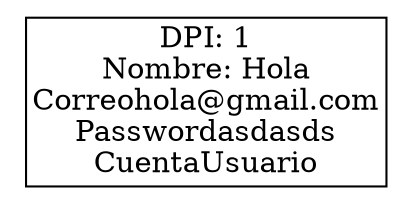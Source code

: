 digraph G{
graph [compound=true, labelloc="b"];
Nodo0[shape=none label=<<table cellspacing="0" border="0" cellborder="1"><tr><td>DPI: 1<br/>Nombre: Hola<br/>Correohola@gmail.com<br/>Passwordasdasds<br/>CuentaUsuario<br/></td></tr></table>
	>];
	}